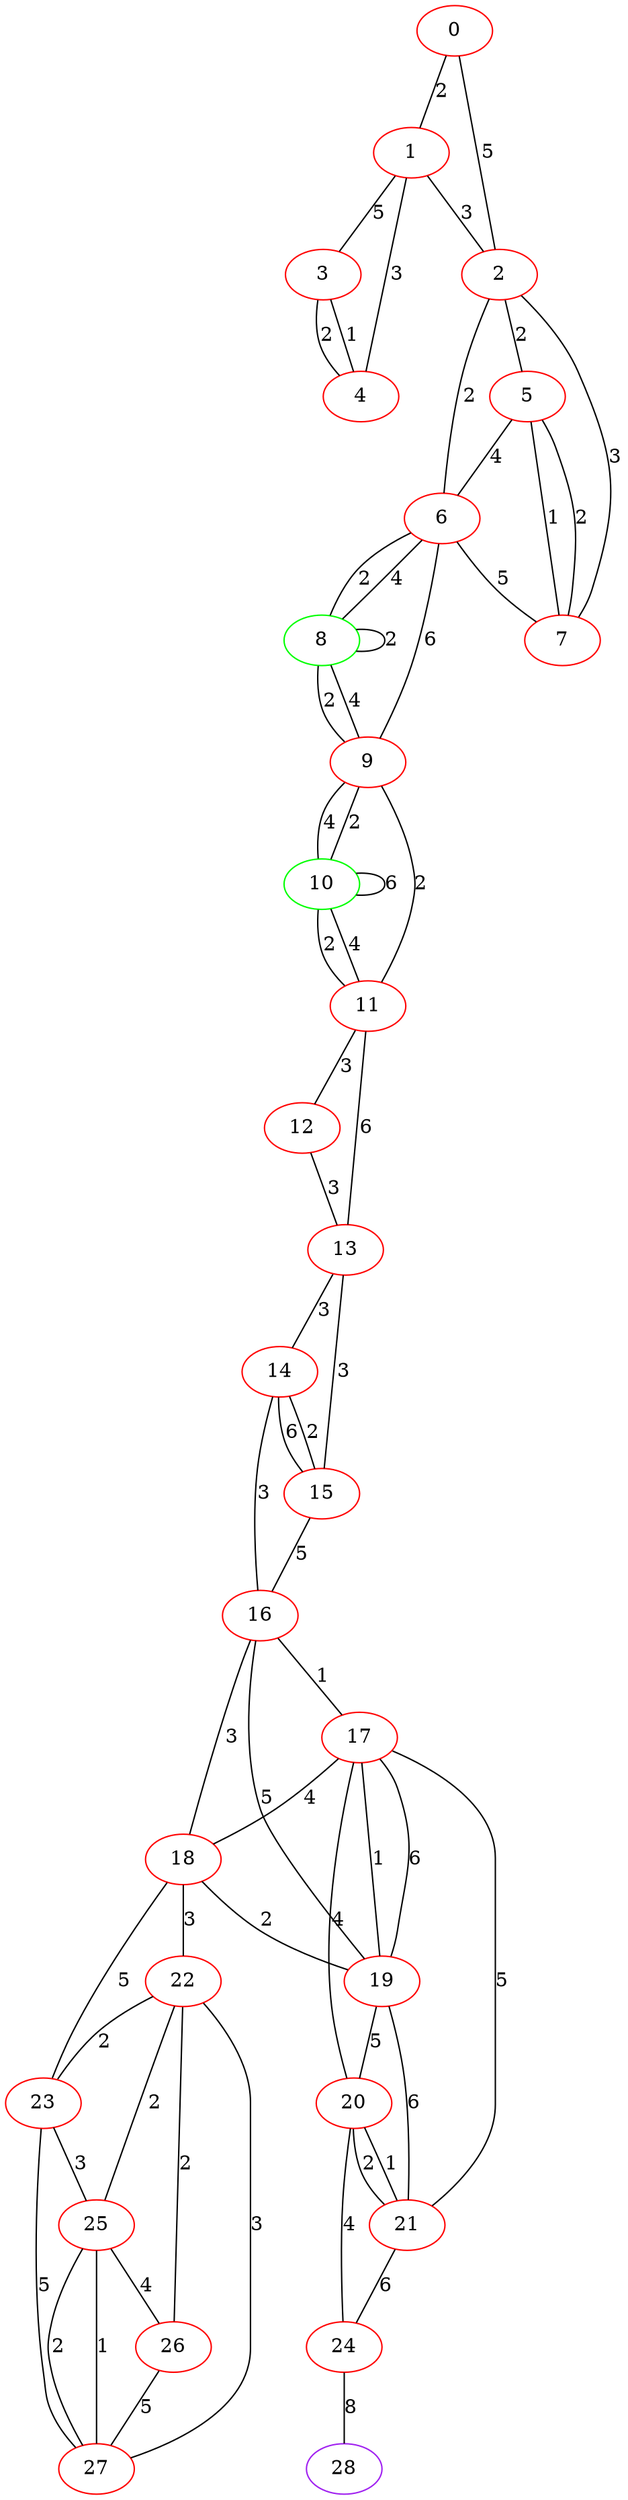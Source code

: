 graph "" {
0 [color=red, weight=1];
1 [color=red, weight=1];
2 [color=red, weight=1];
3 [color=red, weight=1];
4 [color=red, weight=1];
5 [color=red, weight=1];
6 [color=red, weight=1];
7 [color=red, weight=1];
8 [color=green, weight=2];
9 [color=red, weight=1];
10 [color=green, weight=2];
11 [color=red, weight=1];
12 [color=red, weight=1];
13 [color=red, weight=1];
14 [color=red, weight=1];
15 [color=red, weight=1];
16 [color=red, weight=1];
17 [color=red, weight=1];
18 [color=red, weight=1];
19 [color=red, weight=1];
20 [color=red, weight=1];
21 [color=red, weight=1];
22 [color=red, weight=1];
23 [color=red, weight=1];
24 [color=red, weight=1];
25 [color=red, weight=1];
26 [color=red, weight=1];
27 [color=red, weight=1];
28 [color=purple, weight=4];
0 -- 1  [key=0, label=2];
0 -- 2  [key=0, label=5];
1 -- 2  [key=0, label=3];
1 -- 3  [key=0, label=5];
1 -- 4  [key=0, label=3];
2 -- 5  [key=0, label=2];
2 -- 6  [key=0, label=2];
2 -- 7  [key=0, label=3];
3 -- 4  [key=0, label=1];
3 -- 4  [key=1, label=2];
5 -- 6  [key=0, label=4];
5 -- 7  [key=0, label=1];
5 -- 7  [key=1, label=2];
6 -- 8  [key=0, label=2];
6 -- 8  [key=1, label=4];
6 -- 9  [key=0, label=6];
6 -- 7  [key=0, label=5];
8 -- 8  [key=0, label=2];
8 -- 9  [key=0, label=4];
8 -- 9  [key=1, label=2];
9 -- 10  [key=0, label=2];
9 -- 10  [key=1, label=4];
9 -- 11  [key=0, label=2];
10 -- 10  [key=0, label=6];
10 -- 11  [key=0, label=4];
10 -- 11  [key=1, label=2];
11 -- 12  [key=0, label=3];
11 -- 13  [key=0, label=6];
12 -- 13  [key=0, label=3];
13 -- 14  [key=0, label=3];
13 -- 15  [key=0, label=3];
14 -- 16  [key=0, label=3];
14 -- 15  [key=0, label=6];
14 -- 15  [key=1, label=2];
15 -- 16  [key=0, label=5];
16 -- 17  [key=0, label=1];
16 -- 18  [key=0, label=3];
16 -- 19  [key=0, label=5];
17 -- 18  [key=0, label=4];
17 -- 19  [key=0, label=6];
17 -- 19  [key=1, label=1];
17 -- 20  [key=0, label=4];
17 -- 21  [key=0, label=5];
18 -- 19  [key=0, label=2];
18 -- 22  [key=0, label=3];
18 -- 23  [key=0, label=5];
19 -- 20  [key=0, label=5];
19 -- 21  [key=0, label=6];
20 -- 24  [key=0, label=4];
20 -- 21  [key=0, label=2];
20 -- 21  [key=1, label=1];
21 -- 24  [key=0, label=6];
22 -- 25  [key=0, label=2];
22 -- 27  [key=0, label=3];
22 -- 26  [key=0, label=2];
22 -- 23  [key=0, label=2];
23 -- 25  [key=0, label=3];
23 -- 27  [key=0, label=5];
24 -- 28  [key=0, label=8];
25 -- 26  [key=0, label=4];
25 -- 27  [key=0, label=2];
25 -- 27  [key=1, label=1];
26 -- 27  [key=0, label=5];
}
